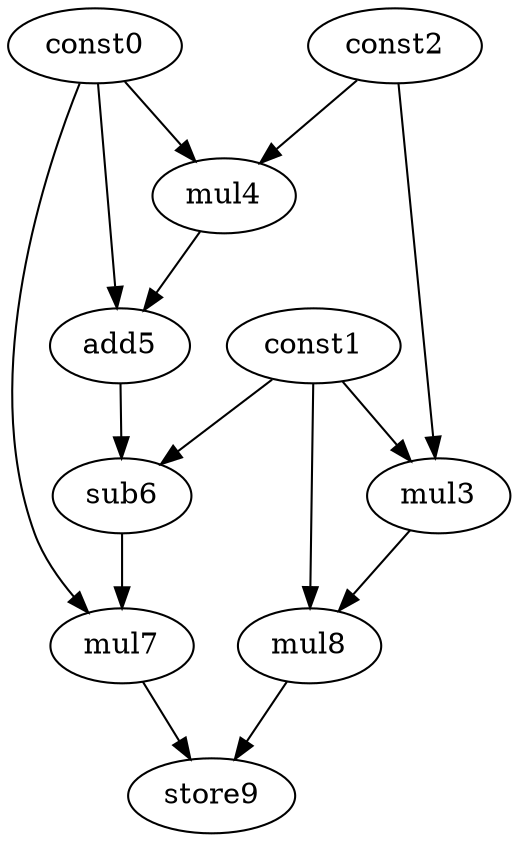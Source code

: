 digraph G { 
const0[opcode=const]; 
const1[opcode=const]; 
const2[opcode=const]; 
mul3[opcode=mul]; 
mul4[opcode=mul]; 
add5[opcode=add]; 
sub6[opcode=sub]; 
mul7[opcode=mul]; 
mul8[opcode=mul]; 
store9[opcode=store]; 
const1->mul3[operand=0];
const2->mul3[operand=1];
const0->mul4[operand=0];
const2->mul4[operand=1];
const0->add5[operand=0];
mul4->add5[operand=1];
const1->mul8[operand=0];
mul3->mul8[operand=1];
const1->sub6[operand=0];
add5->sub6[operand=1];
const0->mul7[operand=0];
sub6->mul7[operand=1];
mul7->store9[operand=0];
mul8->store9[operand=1];
}
